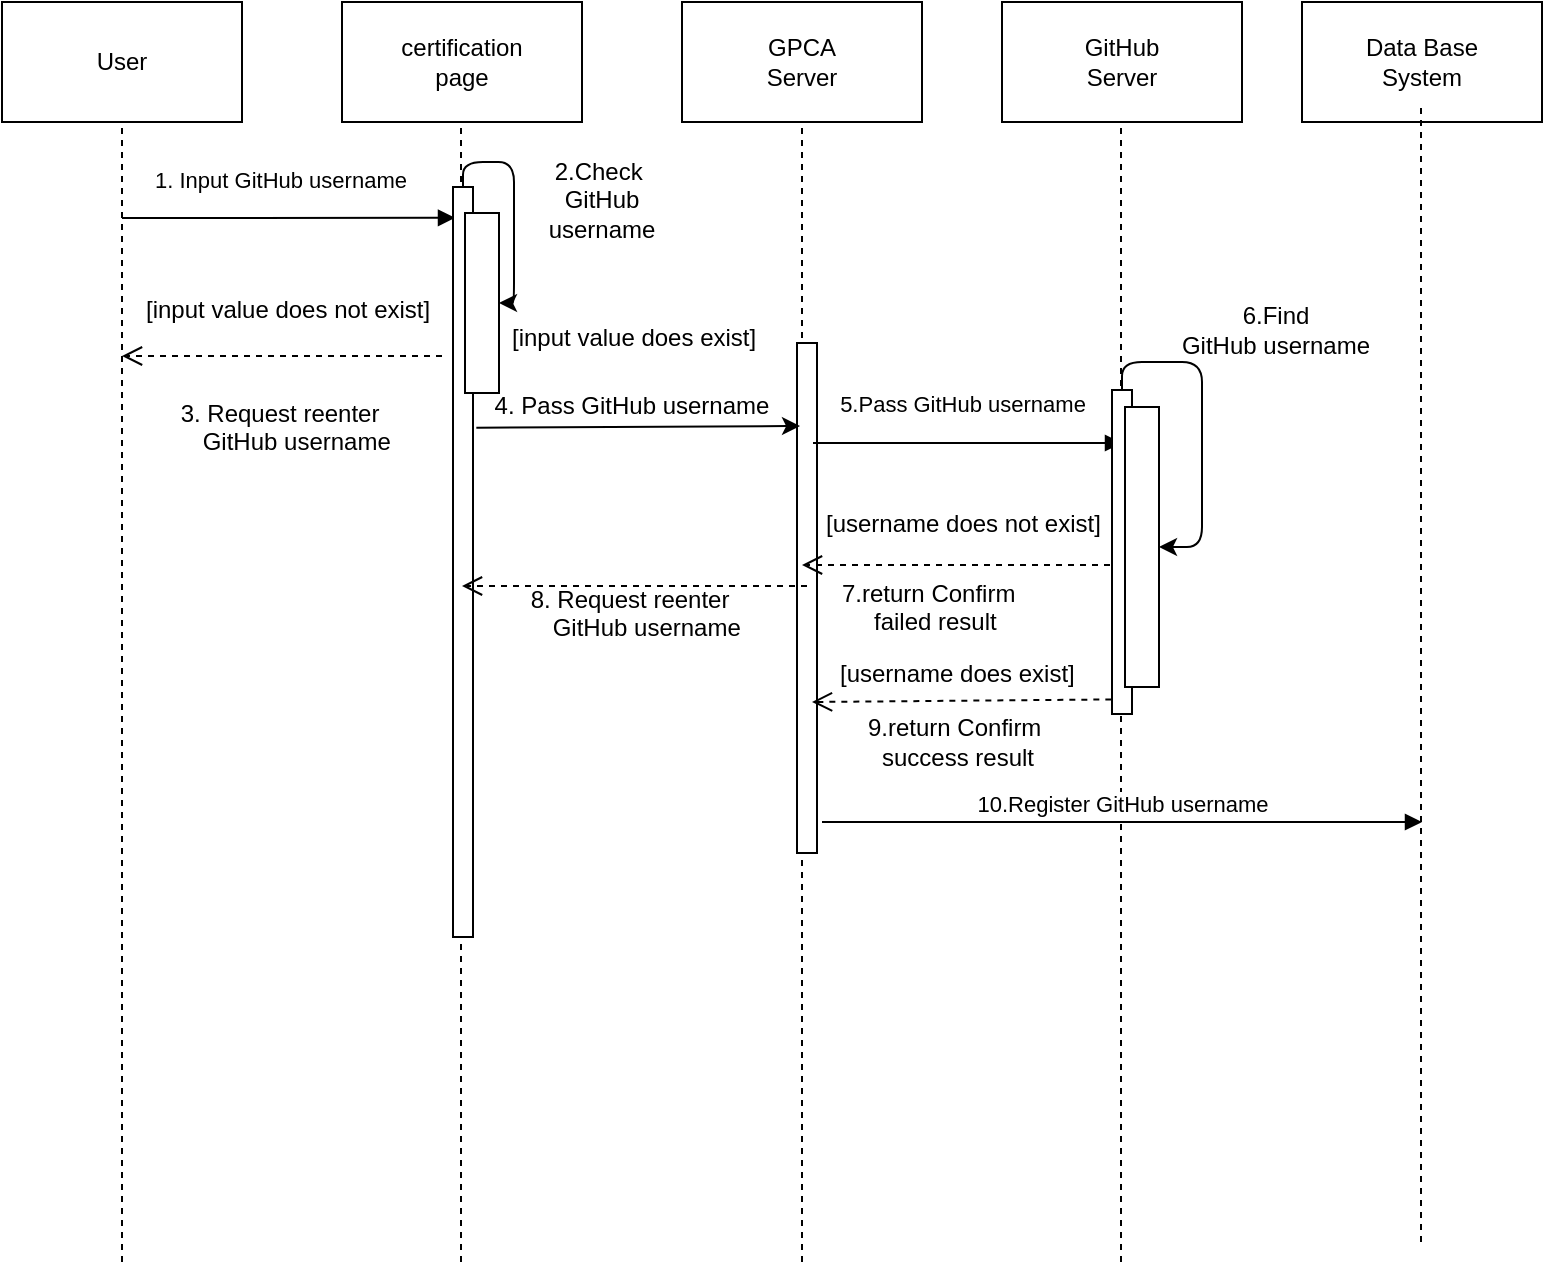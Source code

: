 <mxfile version="10.6.3" type="github"><diagram id="l5APThC3yPA7ytCMrmRK" name="Page-1"><mxGraphModel dx="1162" dy="623" grid="1" gridSize="10" guides="1" tooltips="1" connect="1" arrows="1" fold="1" page="1" pageScale="1" pageWidth="827" pageHeight="1169" math="0" shadow="0"><root><mxCell id="0"/><mxCell id="1" parent="0"/><mxCell id="BnUNSDYb0HmdNs9-uHr8-1" value="User" style="rounded=0;whiteSpace=wrap;html=1;" vertex="1" parent="1"><mxGeometry x="30" y="30" width="120" height="60" as="geometry"/></mxCell><mxCell id="BnUNSDYb0HmdNs9-uHr8-2" value="GPCA&lt;br&gt;Server&lt;br&gt;" style="rounded=0;whiteSpace=wrap;html=1;" vertex="1" parent="1"><mxGeometry x="370" y="30" width="120" height="60" as="geometry"/></mxCell><mxCell id="BnUNSDYb0HmdNs9-uHr8-3" value="Data Base&lt;br&gt;System&lt;br&gt;" style="rounded=0;whiteSpace=wrap;html=1;" vertex="1" parent="1"><mxGeometry x="680" y="30" width="120" height="60" as="geometry"/></mxCell><mxCell id="BnUNSDYb0HmdNs9-uHr8-8" value="certification&lt;br&gt;page&lt;br&gt;" style="rounded=0;whiteSpace=wrap;html=1;" vertex="1" parent="1"><mxGeometry x="200" y="30" width="120" height="60" as="geometry"/></mxCell><mxCell id="BnUNSDYb0HmdNs9-uHr8-21" value="1. Input GitHub username" style="html=1;verticalAlign=bottom;endArrow=block;entryX=0.041;entryY=0.9;entryDx=0;entryDy=0;entryPerimeter=0;" edge="1" parent="1" target="BnUNSDYb0HmdNs9-uHr8-32"><mxGeometry x="-0.053" y="10" width="80" relative="1" as="geometry"><mxPoint x="90" y="138" as="sourcePoint"/><mxPoint x="200" y="130" as="targetPoint"/><mxPoint as="offset"/></mxGeometry></mxCell><mxCell id="BnUNSDYb0HmdNs9-uHr8-24" value="GitHub&lt;br&gt;Server&lt;br&gt;" style="rounded=0;whiteSpace=wrap;html=1;" vertex="1" parent="1"><mxGeometry x="530" y="30" width="120" height="60" as="geometry"/></mxCell><mxCell id="BnUNSDYb0HmdNs9-uHr8-26" value="" style="endArrow=none;dashed=1;html=1;entryX=0.5;entryY=1;entryDx=0;entryDy=0;" edge="1" parent="1" target="BnUNSDYb0HmdNs9-uHr8-1"><mxGeometry width="50" height="50" relative="1" as="geometry"><mxPoint x="90" y="660" as="sourcePoint"/><mxPoint x="115" y="150" as="targetPoint"/></mxGeometry></mxCell><mxCell id="BnUNSDYb0HmdNs9-uHr8-27" value="" style="endArrow=none;dashed=1;html=1;entryX=0.5;entryY=1;entryDx=0;entryDy=0;" edge="1" parent="1"><mxGeometry width="50" height="50" relative="1" as="geometry"><mxPoint x="259.5" y="660" as="sourcePoint"/><mxPoint x="259.5" y="90" as="targetPoint"/></mxGeometry></mxCell><mxCell id="BnUNSDYb0HmdNs9-uHr8-29" value="" style="endArrow=none;dashed=1;html=1;entryX=0.5;entryY=1;entryDx=0;entryDy=0;" edge="1" parent="1"><mxGeometry width="50" height="50" relative="1" as="geometry"><mxPoint x="589.5" y="660" as="sourcePoint"/><mxPoint x="589.5" y="90" as="targetPoint"/></mxGeometry></mxCell><mxCell id="BnUNSDYb0HmdNs9-uHr8-30" value="" style="endArrow=none;dashed=1;html=1;entryX=0.5;entryY=1;entryDx=0;entryDy=0;" edge="1" parent="1"><mxGeometry width="50" height="50" relative="1" as="geometry"><mxPoint x="739.5" y="650" as="sourcePoint"/><mxPoint x="739.5" y="80" as="targetPoint"/></mxGeometry></mxCell><mxCell id="BnUNSDYb0HmdNs9-uHr8-79" style="edgeStyle=orthogonalEdgeStyle;rounded=1;orthogonalLoop=1;jettySize=auto;html=1;exitX=0;exitY=0.5;exitDx=0;exitDy=0;entryX=0.5;entryY=0;entryDx=0;entryDy=0;" edge="1" parent="1" source="BnUNSDYb0HmdNs9-uHr8-32" target="BnUNSDYb0HmdNs9-uHr8-77"><mxGeometry relative="1" as="geometry"><mxPoint x="280" y="160" as="targetPoint"/><Array as="points"><mxPoint x="261" y="110"/><mxPoint x="286" y="110"/><mxPoint x="286" y="180"/></Array></mxGeometry></mxCell><mxCell id="BnUNSDYb0HmdNs9-uHr8-32" value="" style="rounded=0;whiteSpace=wrap;html=1;rotation=90;" vertex="1" parent="1"><mxGeometry x="73" y="305" width="375" height="10" as="geometry"/></mxCell><mxCell id="BnUNSDYb0HmdNs9-uHr8-42" value="" style="endArrow=none;dashed=1;html=1;entryX=0.5;entryY=1;entryDx=0;entryDy=0;" edge="1" parent="1"><mxGeometry width="50" height="50" relative="1" as="geometry"><mxPoint x="430" y="660" as="sourcePoint"/><mxPoint x="430" y="90" as="targetPoint"/></mxGeometry></mxCell><mxCell id="BnUNSDYb0HmdNs9-uHr8-43" value="" style="rounded=0;whiteSpace=wrap;html=1;rotation=90;" vertex="1" parent="1"><mxGeometry x="305" y="323" width="255" height="10" as="geometry"/></mxCell><mxCell id="BnUNSDYb0HmdNs9-uHr8-44" value="5.Pass GitHub username" style="html=1;verticalAlign=bottom;endArrow=block;" edge="1" parent="1"><mxGeometry x="-0.036" y="11" width="80" relative="1" as="geometry"><mxPoint x="435.5" y="250.5" as="sourcePoint"/><mxPoint x="590" y="250.5" as="targetPoint"/><mxPoint as="offset"/></mxGeometry></mxCell><mxCell id="BnUNSDYb0HmdNs9-uHr8-45" value="" style="html=1;verticalAlign=bottom;endArrow=open;dashed=1;endSize=8;" edge="1" parent="1"><mxGeometry x="-0.053" y="-10" relative="1" as="geometry"><mxPoint x="590" y="311.5" as="sourcePoint"/><mxPoint x="430" y="311.5" as="targetPoint"/><mxPoint as="offset"/></mxGeometry></mxCell><mxCell id="BnUNSDYb0HmdNs9-uHr8-53" style="edgeStyle=orthogonalEdgeStyle;rounded=1;orthogonalLoop=1;jettySize=auto;html=1;exitX=0;exitY=0.5;exitDx=0;exitDy=0;entryX=0.5;entryY=0;entryDx=0;entryDy=0;" edge="1" parent="1" source="BnUNSDYb0HmdNs9-uHr8-47" target="BnUNSDYb0HmdNs9-uHr8-52"><mxGeometry relative="1" as="geometry"><Array as="points"><mxPoint x="590" y="210"/><mxPoint x="630" y="210"/><mxPoint x="630" y="303"/></Array></mxGeometry></mxCell><mxCell id="BnUNSDYb0HmdNs9-uHr8-47" value="" style="rounded=0;whiteSpace=wrap;html=1;rotation=90;" vertex="1" parent="1"><mxGeometry x="509" y="300" width="162" height="10" as="geometry"/></mxCell><mxCell id="BnUNSDYb0HmdNs9-uHr8-52" value="" style="rounded=0;whiteSpace=wrap;html=1;rotation=90;" vertex="1" parent="1"><mxGeometry x="530" y="294" width="140" height="17" as="geometry"/></mxCell><mxCell id="BnUNSDYb0HmdNs9-uHr8-54" value="6.Find &lt;br&gt;GitHub username" style="text;html=1;strokeColor=none;fillColor=none;align=center;verticalAlign=middle;whiteSpace=wrap;rounded=0;" vertex="1" parent="1"><mxGeometry x="610" y="184" width="114" height="20" as="geometry"/></mxCell><mxCell id="BnUNSDYb0HmdNs9-uHr8-55" value="9.return Confirm&amp;nbsp;&lt;br&gt;success result" style="text;html=1;strokeColor=none;fillColor=none;align=center;verticalAlign=middle;whiteSpace=wrap;rounded=0;" vertex="1" parent="1"><mxGeometry x="432.5" y="390" width="150" height="20" as="geometry"/></mxCell><mxCell id="BnUNSDYb0HmdNs9-uHr8-69" value="" style="html=1;verticalAlign=bottom;endArrow=open;dashed=1;endSize=8;" edge="1" parent="1"><mxGeometry x="0.059" y="-10" relative="1" as="geometry"><mxPoint x="250" y="207" as="sourcePoint"/><mxPoint x="90" y="207" as="targetPoint"/><mxPoint as="offset"/></mxGeometry></mxCell><mxCell id="BnUNSDYb0HmdNs9-uHr8-70" value="[input value does not exist]" style="text;html=1;" vertex="1" parent="1"><mxGeometry x="100" y="169.5" width="125" height="29" as="geometry"/></mxCell><mxCell id="BnUNSDYb0HmdNs9-uHr8-77" value="" style="rounded=0;whiteSpace=wrap;html=1;rotation=90;" vertex="1" parent="1"><mxGeometry x="225" y="172" width="90" height="17" as="geometry"/></mxCell><mxCell id="BnUNSDYb0HmdNs9-uHr8-78" value="4. Pass GitHub username" style="text;html=1;strokeColor=none;fillColor=none;align=center;verticalAlign=middle;whiteSpace=wrap;rounded=0;" vertex="1" parent="1"><mxGeometry x="270" y="223" width="150" height="17" as="geometry"/></mxCell><mxCell id="BnUNSDYb0HmdNs9-uHr8-81" value="2.Check&amp;nbsp;&lt;br&gt;GitHub username" style="text;html=1;strokeColor=none;fillColor=none;align=center;verticalAlign=middle;whiteSpace=wrap;rounded=0;" vertex="1" parent="1"><mxGeometry x="294" y="120" width="72" height="17" as="geometry"/></mxCell><mxCell id="BnUNSDYb0HmdNs9-uHr8-90" value="[input value does exist]" style="text;html=1;" vertex="1" parent="1"><mxGeometry x="282.5" y="184" width="125" height="29" as="geometry"/></mxCell><mxCell id="BnUNSDYb0HmdNs9-uHr8-92" value="" style="endArrow=classic;html=1;exitX=0.321;exitY=-0.167;exitDx=0;exitDy=0;exitPerimeter=0;" edge="1" parent="1" source="BnUNSDYb0HmdNs9-uHr8-32"><mxGeometry width="50" height="50" relative="1" as="geometry"><mxPoint x="310" y="247" as="sourcePoint"/><mxPoint x="429" y="242" as="targetPoint"/></mxGeometry></mxCell><mxCell id="BnUNSDYb0HmdNs9-uHr8-96" value="[username does exist]" style="text;html=1;" vertex="1" parent="1"><mxGeometry x="446.5" y="352" width="125" height="29" as="geometry"/></mxCell><mxCell id="BnUNSDYb0HmdNs9-uHr8-97" value="[username does not exist]" style="text;html=1;" vertex="1" parent="1"><mxGeometry x="440" y="276.5" width="138" height="29" as="geometry"/></mxCell><mxCell id="BnUNSDYb0HmdNs9-uHr8-98" value="" style="html=1;verticalAlign=bottom;endArrow=open;dashed=1;endSize=8;entryX=0.532;entryY=0.55;entryDx=0;entryDy=0;entryPerimeter=0;" edge="1" parent="1" target="BnUNSDYb0HmdNs9-uHr8-32"><mxGeometry x="-0.312" y="140" relative="1" as="geometry"><mxPoint x="432.5" y="322" as="sourcePoint"/><mxPoint x="272.5" y="322" as="targetPoint"/><mxPoint as="offset"/></mxGeometry></mxCell><mxCell id="BnUNSDYb0HmdNs9-uHr8-100" value="&lt;div style=&quot;text-align: center&quot;&gt;&lt;span&gt;3. Request reenter&amp;nbsp;&lt;/span&gt;&lt;/div&gt;&lt;span&gt;&lt;div style=&quot;text-align: center&quot;&gt;&lt;span&gt;&amp;nbsp; &amp;nbsp; GitHub username&lt;/span&gt;&lt;/div&gt;&lt;/span&gt;" style="text;html=1;" vertex="1" parent="1"><mxGeometry x="115" y="222" width="110" height="29" as="geometry"/></mxCell><mxCell id="BnUNSDYb0HmdNs9-uHr8-101" value="&lt;div style=&quot;text-align: center&quot;&gt;&lt;span&gt;8. Request reenter&amp;nbsp;&lt;/span&gt;&lt;/div&gt;&lt;span&gt;&lt;div style=&quot;text-align: center&quot;&gt;&lt;span&gt;&amp;nbsp; &amp;nbsp; GitHub username&lt;/span&gt;&lt;/div&gt;&lt;/span&gt;" style="text;html=1;" vertex="1" parent="1"><mxGeometry x="290" y="315" width="110" height="29" as="geometry"/></mxCell><mxCell id="BnUNSDYb0HmdNs9-uHr8-102" value="" style="html=1;verticalAlign=bottom;endArrow=open;dashed=1;endSize=8;exitX=0.955;exitY=1.033;exitDx=0;exitDy=0;exitPerimeter=0;" edge="1" parent="1" source="BnUNSDYb0HmdNs9-uHr8-47"><mxGeometry x="-0.053" y="-10" relative="1" as="geometry"><mxPoint x="580" y="380" as="sourcePoint"/><mxPoint x="435" y="380" as="targetPoint"/><mxPoint as="offset"/></mxGeometry></mxCell><mxCell id="BnUNSDYb0HmdNs9-uHr8-103" value="&lt;div style=&quot;text-align: center&quot;&gt;&lt;span&gt;7.return Confirm&amp;nbsp;&lt;/span&gt;&lt;/div&gt;&lt;span&gt;&lt;div style=&quot;text-align: center&quot;&gt;&lt;span&gt;&amp;nbsp;failed result&lt;/span&gt;&lt;/div&gt;&lt;/span&gt;" style="text;html=1;resizable=0;points=[];autosize=1;align=left;verticalAlign=top;spacingTop=-4;" vertex="1" parent="1"><mxGeometry x="448" y="316" width="110" height="30" as="geometry"/></mxCell><mxCell id="BnUNSDYb0HmdNs9-uHr8-110" value="10.Register GitHub username" style="html=1;verticalAlign=bottom;endArrow=block;" edge="1" parent="1"><mxGeometry width="80" relative="1" as="geometry"><mxPoint x="440" y="440" as="sourcePoint"/><mxPoint x="740" y="440" as="targetPoint"/></mxGeometry></mxCell></root></mxGraphModel></diagram></mxfile>